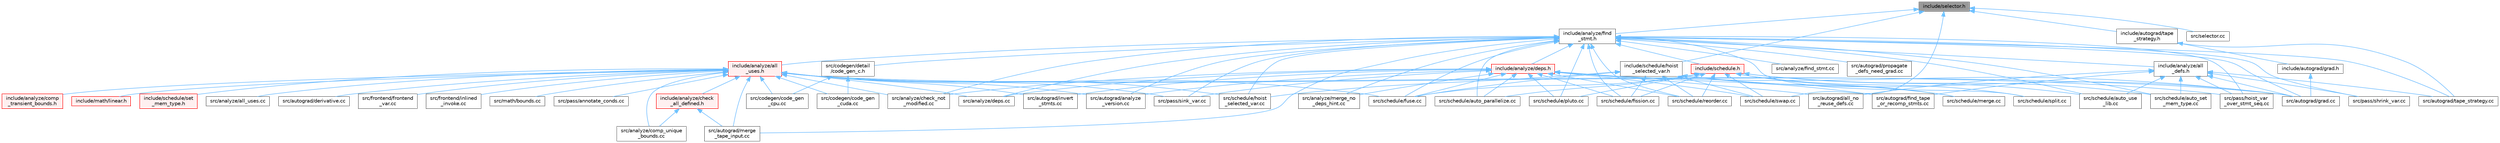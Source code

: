 digraph "include/selector.h"
{
 // LATEX_PDF_SIZE
  bgcolor="transparent";
  edge [fontname=Helvetica,fontsize=10,labelfontname=Helvetica,labelfontsize=10];
  node [fontname=Helvetica,fontsize=10,shape=box,height=0.2,width=0.4];
  Node1 [label="include/selector.h",height=0.2,width=0.4,color="gray40", fillcolor="grey60", style="filled", fontcolor="black",tooltip=" "];
  Node1 -> Node2 [dir="back",color="steelblue1",style="solid"];
  Node2 [label="include/analyze/find\l_stmt.h",height=0.2,width=0.4,color="grey40", fillcolor="white", style="filled",URL="$find__stmt_8h.html",tooltip=" "];
  Node2 -> Node3 [dir="back",color="steelblue1",style="solid"];
  Node3 [label="include/analyze/all\l_defs.h",height=0.2,width=0.4,color="grey40", fillcolor="white", style="filled",URL="$all__defs_8h.html",tooltip=" "];
  Node3 -> Node4 [dir="back",color="steelblue1",style="solid"];
  Node4 [label="src/autograd/all_no\l_reuse_defs.cc",height=0.2,width=0.4,color="grey40", fillcolor="white", style="filled",URL="$all__no__reuse__defs_8cc.html",tooltip=" "];
  Node3 -> Node5 [dir="back",color="steelblue1",style="solid"];
  Node5 [label="src/autograd/find_tape\l_or_recomp_stmts.cc",height=0.2,width=0.4,color="grey40", fillcolor="white", style="filled",URL="$find__tape__or__recomp__stmts_8cc.html",tooltip=" "];
  Node3 -> Node6 [dir="back",color="steelblue1",style="solid"];
  Node6 [label="src/autograd/grad.cc",height=0.2,width=0.4,color="grey40", fillcolor="white", style="filled",URL="$grad_8cc.html",tooltip=" "];
  Node3 -> Node7 [dir="back",color="steelblue1",style="solid"];
  Node7 [label="src/autograd/tape_strategy.cc",height=0.2,width=0.4,color="grey40", fillcolor="white", style="filled",URL="$tape__strategy_8cc.html",tooltip=" "];
  Node3 -> Node8 [dir="back",color="steelblue1",style="solid"];
  Node8 [label="src/pass/hoist_var\l_over_stmt_seq.cc",height=0.2,width=0.4,color="grey40", fillcolor="white", style="filled",URL="$hoist__var__over__stmt__seq_8cc.html",tooltip=" "];
  Node3 -> Node9 [dir="back",color="steelblue1",style="solid"];
  Node9 [label="src/pass/shrink_var.cc",height=0.2,width=0.4,color="grey40", fillcolor="white", style="filled",URL="$shrink__var_8cc.html",tooltip=" "];
  Node3 -> Node10 [dir="back",color="steelblue1",style="solid"];
  Node10 [label="src/schedule/auto_set\l_mem_type.cc",height=0.2,width=0.4,color="grey40", fillcolor="white", style="filled",URL="$auto__set__mem__type_8cc.html",tooltip=" "];
  Node3 -> Node11 [dir="back",color="steelblue1",style="solid"];
  Node11 [label="src/schedule/auto_use\l_lib.cc",height=0.2,width=0.4,color="grey40", fillcolor="white", style="filled",URL="$auto__use__lib_8cc.html",tooltip=" "];
  Node2 -> Node12 [dir="back",color="steelblue1",style="solid"];
  Node12 [label="include/analyze/all\l_uses.h",height=0.2,width=0.4,color="red", fillcolor="#FFF0F0", style="filled",URL="$all__uses_8h.html",tooltip=" "];
  Node12 -> Node13 [dir="back",color="steelblue1",style="solid"];
  Node13 [label="include/analyze/check\l_all_defined.h",height=0.2,width=0.4,color="red", fillcolor="#FFF0F0", style="filled",URL="$check__all__defined_8h.html",tooltip=" "];
  Node13 -> Node23 [dir="back",color="steelblue1",style="solid"];
  Node23 [label="src/analyze/comp_unique\l_bounds.cc",height=0.2,width=0.4,color="grey40", fillcolor="white", style="filled",URL="$comp__unique__bounds_8cc.html",tooltip=" "];
  Node13 -> Node25 [dir="back",color="steelblue1",style="solid"];
  Node25 [label="src/autograd/merge\l_tape_input.cc",height=0.2,width=0.4,color="grey40", fillcolor="white", style="filled",URL="$merge__tape__input_8cc.html",tooltip=" "];
  Node12 -> Node29 [dir="back",color="steelblue1",style="solid"];
  Node29 [label="include/analyze/comp\l_transient_bounds.h",height=0.2,width=0.4,color="red", fillcolor="#FFF0F0", style="filled",URL="$comp__transient__bounds_8h.html",tooltip=" "];
  Node12 -> Node58 [dir="back",color="steelblue1",style="solid"];
  Node58 [label="include/math/linear.h",height=0.2,width=0.4,color="red", fillcolor="#FFF0F0", style="filled",URL="$linear_8h.html",tooltip=" "];
  Node12 -> Node65 [dir="back",color="steelblue1",style="solid"];
  Node65 [label="include/schedule/set\l_mem_type.h",height=0.2,width=0.4,color="red", fillcolor="#FFF0F0", style="filled",URL="$set__mem__type_8h.html",tooltip=" "];
  Node12 -> Node67 [dir="back",color="steelblue1",style="solid"];
  Node67 [label="src/analyze/all_uses.cc",height=0.2,width=0.4,color="grey40", fillcolor="white", style="filled",URL="$all__uses_8cc.html",tooltip=" "];
  Node12 -> Node68 [dir="back",color="steelblue1",style="solid"];
  Node68 [label="src/analyze/check_not\l_modified.cc",height=0.2,width=0.4,color="grey40", fillcolor="white", style="filled",URL="$check__not__modified_8cc.html",tooltip=" "];
  Node12 -> Node23 [dir="back",color="steelblue1",style="solid"];
  Node12 -> Node69 [dir="back",color="steelblue1",style="solid"];
  Node69 [label="src/analyze/deps.cc",height=0.2,width=0.4,color="grey40", fillcolor="white", style="filled",URL="$deps_8cc.html",tooltip=" "];
  Node12 -> Node54 [dir="back",color="steelblue1",style="solid"];
  Node54 [label="src/autograd/analyze\l_version.cc",height=0.2,width=0.4,color="grey40", fillcolor="white", style="filled",URL="$analyze__version_8cc.html",tooltip=" "];
  Node12 -> Node70 [dir="back",color="steelblue1",style="solid"];
  Node70 [label="src/autograd/derivative.cc",height=0.2,width=0.4,color="grey40", fillcolor="white", style="filled",URL="$derivative_8cc.html",tooltip=" "];
  Node12 -> Node6 [dir="back",color="steelblue1",style="solid"];
  Node12 -> Node71 [dir="back",color="steelblue1",style="solid"];
  Node71 [label="src/autograd/invert\l_stmts.cc",height=0.2,width=0.4,color="grey40", fillcolor="white", style="filled",URL="$invert__stmts_8cc.html",tooltip=" "];
  Node12 -> Node25 [dir="back",color="steelblue1",style="solid"];
  Node12 -> Node40 [dir="back",color="steelblue1",style="solid"];
  Node40 [label="src/codegen/code_gen\l_cpu.cc",height=0.2,width=0.4,color="grey40", fillcolor="white", style="filled",URL="$code__gen__cpu_8cc.html",tooltip=" "];
  Node12 -> Node41 [dir="back",color="steelblue1",style="solid"];
  Node41 [label="src/codegen/code_gen\l_cuda.cc",height=0.2,width=0.4,color="grey40", fillcolor="white", style="filled",URL="$code__gen__cuda_8cc.html",tooltip=" "];
  Node12 -> Node72 [dir="back",color="steelblue1",style="solid"];
  Node72 [label="src/frontend/frontend\l_var.cc",height=0.2,width=0.4,color="grey40", fillcolor="white", style="filled",URL="$frontend__var_8cc.html",tooltip=" "];
  Node12 -> Node73 [dir="back",color="steelblue1",style="solid"];
  Node73 [label="src/frontend/inlined\l_invoke.cc",height=0.2,width=0.4,color="grey40", fillcolor="white", style="filled",URL="$inlined__invoke_8cc.html",tooltip=" "];
  Node12 -> Node64 [dir="back",color="steelblue1",style="solid"];
  Node64 [label="src/math/bounds.cc",height=0.2,width=0.4,color="grey40", fillcolor="white", style="filled",URL="$bounds_8cc.html",tooltip=" "];
  Node12 -> Node74 [dir="back",color="steelblue1",style="solid"];
  Node74 [label="src/pass/annotate_conds.cc",height=0.2,width=0.4,color="grey40", fillcolor="white", style="filled",URL="$annotate__conds_8cc.html",tooltip=" "];
  Node12 -> Node8 [dir="back",color="steelblue1",style="solid"];
  Node12 -> Node80 [dir="back",color="steelblue1",style="solid"];
  Node80 [label="src/pass/sink_var.cc",height=0.2,width=0.4,color="grey40", fillcolor="white", style="filled",URL="$sink__var_8cc.html",tooltip=" "];
  Node12 -> Node35 [dir="back",color="steelblue1",style="solid"];
  Node35 [label="src/schedule/fuse.cc",height=0.2,width=0.4,color="grey40", fillcolor="white", style="filled",URL="$fuse_8cc.html",tooltip=" "];
  Node12 -> Node84 [dir="back",color="steelblue1",style="solid"];
  Node84 [label="src/schedule/hoist\l_selected_var.cc",height=0.2,width=0.4,color="grey40", fillcolor="white", style="filled",URL="$hoist__selected__var_8cc.html",tooltip=" "];
  Node2 -> Node86 [dir="back",color="steelblue1",style="solid"];
  Node86 [label="include/analyze/deps.h",height=0.2,width=0.4,color="red", fillcolor="#FFF0F0", style="filled",URL="$deps_8h.html",tooltip=" "];
  Node86 -> Node68 [dir="back",color="steelblue1",style="solid"];
  Node86 -> Node69 [dir="back",color="steelblue1",style="solid"];
  Node86 -> Node87 [dir="back",color="steelblue1",style="solid"];
  Node87 [label="src/analyze/merge_no\l_deps_hint.cc",height=0.2,width=0.4,color="grey40", fillcolor="white", style="filled",URL="$merge__no__deps__hint_8cc.html",tooltip=" "];
  Node86 -> Node4 [dir="back",color="steelblue1",style="solid"];
  Node86 -> Node54 [dir="back",color="steelblue1",style="solid"];
  Node86 -> Node5 [dir="back",color="steelblue1",style="solid"];
  Node86 -> Node6 [dir="back",color="steelblue1",style="solid"];
  Node86 -> Node71 [dir="back",color="steelblue1",style="solid"];
  Node86 -> Node80 [dir="back",color="steelblue1",style="solid"];
  Node86 -> Node47 [dir="back",color="steelblue1",style="solid"];
  Node47 [label="src/schedule/auto_parallelize.cc",height=0.2,width=0.4,color="grey40", fillcolor="white", style="filled",URL="$auto__parallelize_8cc.html",tooltip=" "];
  Node86 -> Node93 [dir="back",color="steelblue1",style="solid"];
  Node93 [label="src/schedule/fission.cc",height=0.2,width=0.4,color="grey40", fillcolor="white", style="filled",URL="$fission_8cc.html",tooltip=" "];
  Node86 -> Node35 [dir="back",color="steelblue1",style="solid"];
  Node86 -> Node19 [dir="back",color="steelblue1",style="solid"];
  Node19 [label="src/schedule/pluto.cc",height=0.2,width=0.4,color="grey40", fillcolor="white", style="filled",URL="$pluto_8cc.html",tooltip=" "];
  Node86 -> Node95 [dir="back",color="steelblue1",style="solid"];
  Node95 [label="src/schedule/reorder.cc",height=0.2,width=0.4,color="grey40", fillcolor="white", style="filled",URL="$reorder_8cc.html",tooltip=" "];
  Node86 -> Node96 [dir="back",color="steelblue1",style="solid"];
  Node96 [label="src/schedule/swap.cc",height=0.2,width=0.4,color="grey40", fillcolor="white", style="filled",URL="$swap_8cc.html",tooltip=" "];
  Node2 -> Node98 [dir="back",color="steelblue1",style="solid"];
  Node98 [label="include/schedule.h",height=0.2,width=0.4,color="red", fillcolor="#FFF0F0", style="filled",URL="$schedule_8h.html",tooltip=" "];
  Node98 -> Node47 [dir="back",color="steelblue1",style="solid"];
  Node98 -> Node10 [dir="back",color="steelblue1",style="solid"];
  Node98 -> Node11 [dir="back",color="steelblue1",style="solid"];
  Node98 -> Node93 [dir="back",color="steelblue1",style="solid"];
  Node98 -> Node35 [dir="back",color="steelblue1",style="solid"];
  Node98 -> Node103 [dir="back",color="steelblue1",style="solid"];
  Node103 [label="src/schedule/merge.cc",height=0.2,width=0.4,color="grey40", fillcolor="white", style="filled",URL="$merge_8cc.html",tooltip=" "];
  Node98 -> Node19 [dir="back",color="steelblue1",style="solid"];
  Node98 -> Node95 [dir="back",color="steelblue1",style="solid"];
  Node98 -> Node50 [dir="back",color="steelblue1",style="solid"];
  Node50 [label="src/schedule/split.cc",height=0.2,width=0.4,color="grey40", fillcolor="white", style="filled",URL="$split_8cc.html",tooltip=" "];
  Node98 -> Node96 [dir="back",color="steelblue1",style="solid"];
  Node2 -> Node68 [dir="back",color="steelblue1",style="solid"];
  Node2 -> Node69 [dir="back",color="steelblue1",style="solid"];
  Node2 -> Node107 [dir="back",color="steelblue1",style="solid"];
  Node107 [label="src/analyze/find_stmt.cc",height=0.2,width=0.4,color="grey40", fillcolor="white", style="filled",URL="$find__stmt_8cc.html",tooltip=" "];
  Node2 -> Node87 [dir="back",color="steelblue1",style="solid"];
  Node2 -> Node54 [dir="back",color="steelblue1",style="solid"];
  Node2 -> Node6 [dir="back",color="steelblue1",style="solid"];
  Node2 -> Node25 [dir="back",color="steelblue1",style="solid"];
  Node2 -> Node108 [dir="back",color="steelblue1",style="solid"];
  Node108 [label="src/autograd/propagate\l_defs_need_grad.cc",height=0.2,width=0.4,color="grey40", fillcolor="white", style="filled",URL="$propagate__defs__need__grad_8cc.html",tooltip=" "];
  Node2 -> Node7 [dir="back",color="steelblue1",style="solid"];
  Node2 -> Node109 [dir="back",color="steelblue1",style="solid"];
  Node109 [label="src/codegen/detail\l/code_gen_c.h",height=0.2,width=0.4,color="grey40", fillcolor="white", style="filled",URL="$src_2codegen_2detail_2code__gen__c_8h.html",tooltip=" "];
  Node109 -> Node40 [dir="back",color="steelblue1",style="solid"];
  Node109 -> Node41 [dir="back",color="steelblue1",style="solid"];
  Node2 -> Node8 [dir="back",color="steelblue1",style="solid"];
  Node2 -> Node9 [dir="back",color="steelblue1",style="solid"];
  Node2 -> Node80 [dir="back",color="steelblue1",style="solid"];
  Node2 -> Node47 [dir="back",color="steelblue1",style="solid"];
  Node2 -> Node10 [dir="back",color="steelblue1",style="solid"];
  Node2 -> Node11 [dir="back",color="steelblue1",style="solid"];
  Node2 -> Node93 [dir="back",color="steelblue1",style="solid"];
  Node2 -> Node35 [dir="back",color="steelblue1",style="solid"];
  Node2 -> Node84 [dir="back",color="steelblue1",style="solid"];
  Node2 -> Node19 [dir="back",color="steelblue1",style="solid"];
  Node2 -> Node95 [dir="back",color="steelblue1",style="solid"];
  Node2 -> Node50 [dir="back",color="steelblue1",style="solid"];
  Node1 -> Node110 [dir="back",color="steelblue1",style="solid"];
  Node110 [label="include/autograd/tape\l_strategy.h",height=0.2,width=0.4,color="grey40", fillcolor="white", style="filled",URL="$tape__strategy_8h.html",tooltip=" "];
  Node110 -> Node111 [dir="back",color="steelblue1",style="solid"];
  Node111 [label="include/autograd/grad.h",height=0.2,width=0.4,color="grey40", fillcolor="white", style="filled",URL="$grad_8h.html",tooltip=" "];
  Node111 -> Node6 [dir="back",color="steelblue1",style="solid"];
  Node110 -> Node7 [dir="back",color="steelblue1",style="solid"];
  Node1 -> Node112 [dir="back",color="steelblue1",style="solid"];
  Node112 [label="include/schedule/hoist\l_selected_var.h",height=0.2,width=0.4,color="grey40", fillcolor="white", style="filled",URL="$hoist__selected__var_8h.html",tooltip=" "];
  Node112 -> Node6 [dir="back",color="steelblue1",style="solid"];
  Node112 -> Node93 [dir="back",color="steelblue1",style="solid"];
  Node112 -> Node35 [dir="back",color="steelblue1",style="solid"];
  Node112 -> Node84 [dir="back",color="steelblue1",style="solid"];
  Node112 -> Node103 [dir="back",color="steelblue1",style="solid"];
  Node112 -> Node95 [dir="back",color="steelblue1",style="solid"];
  Node112 -> Node96 [dir="back",color="steelblue1",style="solid"];
  Node1 -> Node96 [dir="back",color="steelblue1",style="solid"];
  Node1 -> Node113 [dir="back",color="steelblue1",style="solid"];
  Node113 [label="src/selector.cc",height=0.2,width=0.4,color="grey40", fillcolor="white", style="filled",URL="$selector_8cc.html",tooltip=" "];
}
